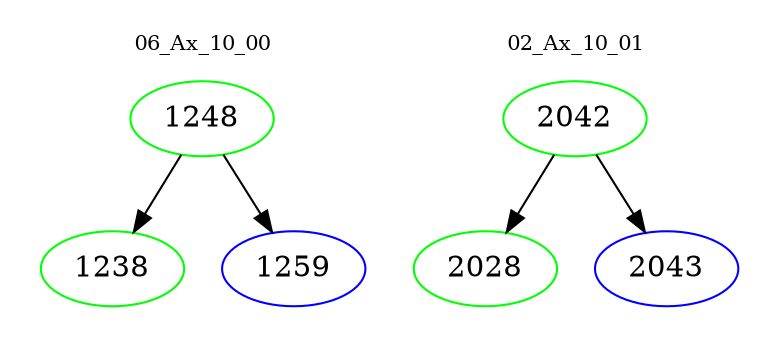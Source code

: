 digraph{
subgraph cluster_0 {
color = white
label = "06_Ax_10_00";
fontsize=10;
T0_1248 [label="1248", color="green"]
T0_1248 -> T0_1238 [color="black"]
T0_1238 [label="1238", color="green"]
T0_1248 -> T0_1259 [color="black"]
T0_1259 [label="1259", color="blue"]
}
subgraph cluster_1 {
color = white
label = "02_Ax_10_01";
fontsize=10;
T1_2042 [label="2042", color="green"]
T1_2042 -> T1_2028 [color="black"]
T1_2028 [label="2028", color="green"]
T1_2042 -> T1_2043 [color="black"]
T1_2043 [label="2043", color="blue"]
}
}
